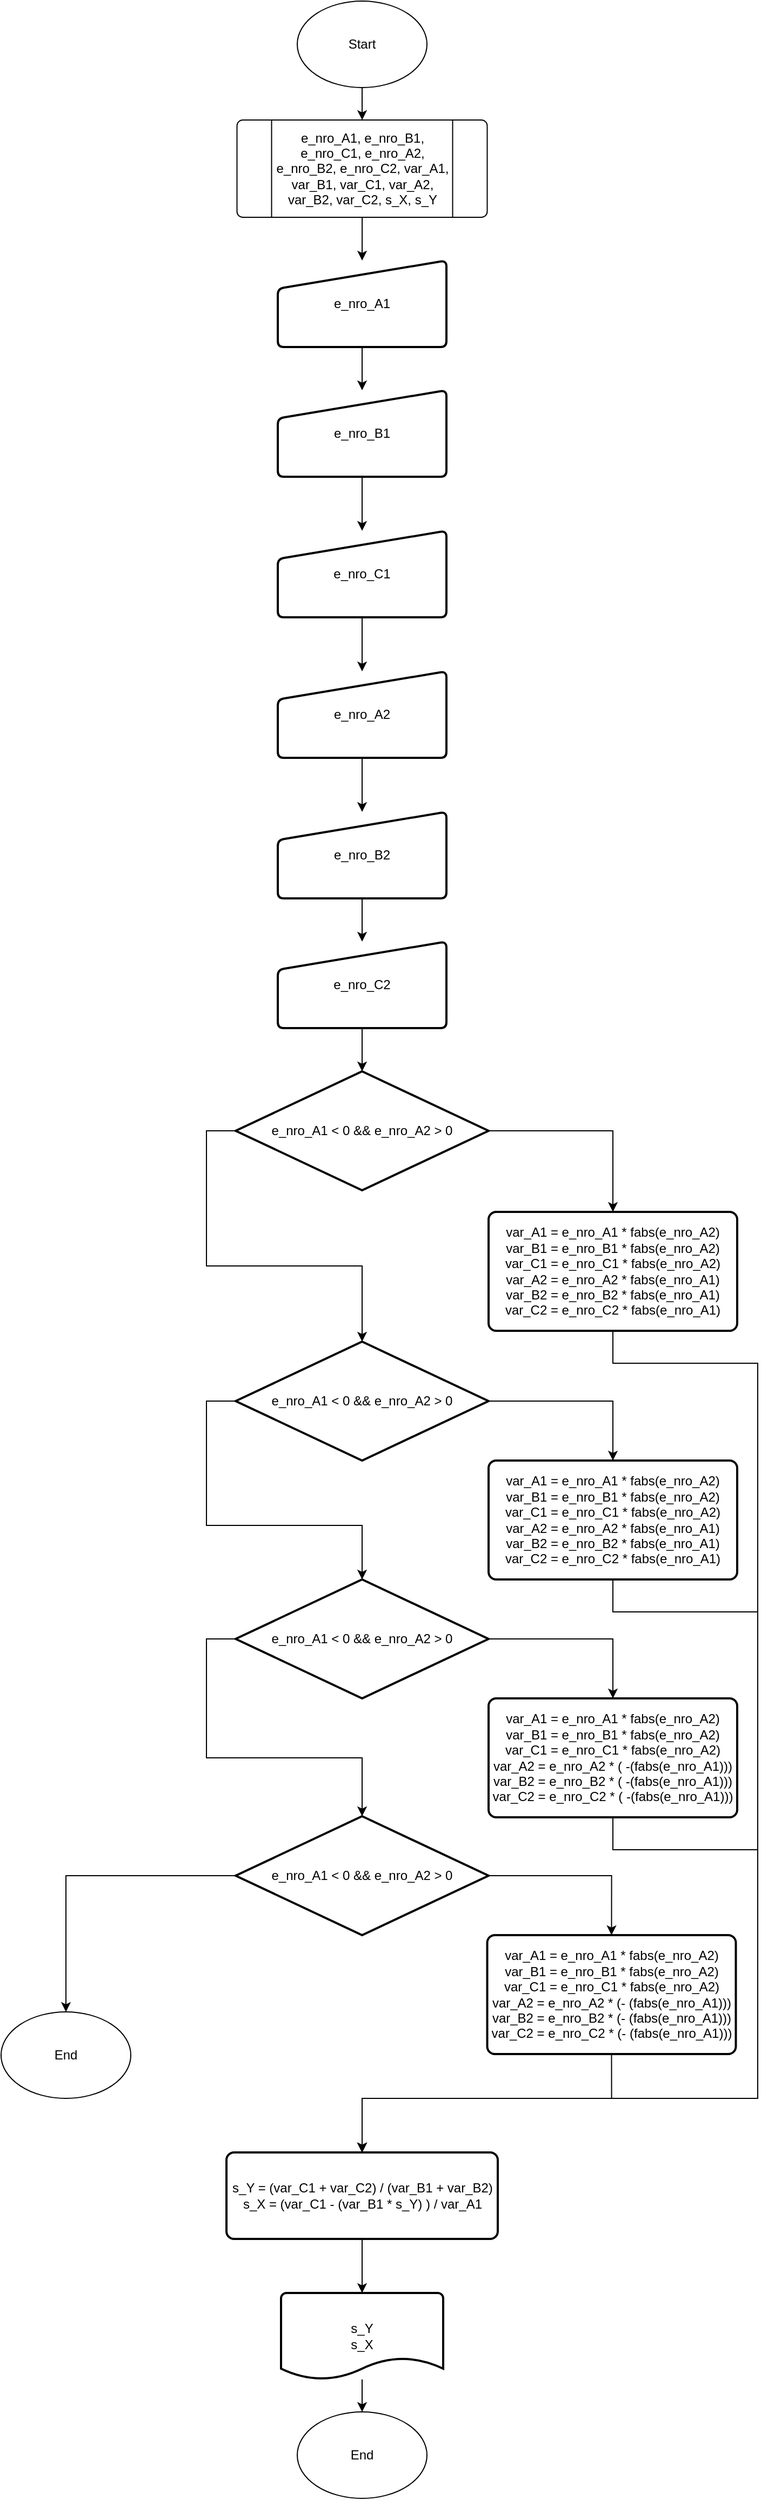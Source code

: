 <mxfile version="13.9.8" type="github">
  <diagram id="ejV-rEQUAHlFCoKc4XBg" name="Page-1">
    <mxGraphModel dx="1381" dy="764" grid="1" gridSize="10" guides="1" tooltips="1" connect="1" arrows="1" fold="1" page="1" pageScale="1" pageWidth="827" pageHeight="1169" math="0" shadow="0">
      <root>
        <mxCell id="0" />
        <mxCell id="1" parent="0" />
        <mxCell id="sODLH_jCrTyAjI6Kpl_C-4" value="" style="edgeStyle=orthogonalEdgeStyle;rounded=0;orthogonalLoop=1;jettySize=auto;html=1;" edge="1" parent="1" source="sODLH_jCrTyAjI6Kpl_C-1" target="sODLH_jCrTyAjI6Kpl_C-3">
          <mxGeometry relative="1" as="geometry" />
        </mxCell>
        <mxCell id="sODLH_jCrTyAjI6Kpl_C-1" value="Start" style="ellipse;whiteSpace=wrap;html=1;" vertex="1" parent="1">
          <mxGeometry x="354" y="20" width="120" height="80" as="geometry" />
        </mxCell>
        <mxCell id="sODLH_jCrTyAjI6Kpl_C-11" value="" style="edgeStyle=orthogonalEdgeStyle;rounded=0;orthogonalLoop=1;jettySize=auto;html=1;" edge="1" parent="1" source="sODLH_jCrTyAjI6Kpl_C-3" target="sODLH_jCrTyAjI6Kpl_C-5">
          <mxGeometry relative="1" as="geometry" />
        </mxCell>
        <mxCell id="sODLH_jCrTyAjI6Kpl_C-3" value="e_nro_A1, e_nro_B1, e_nro_C1, e_nro_A2, e_nro_B2, e_nro_C2, var_A1, var_B1, var_C1, var_A2, var_B2, var_C2, s_X, s_Y" style="verticalLabelPosition=middle;verticalAlign=middle;html=1;shape=process;whiteSpace=wrap;rounded=1;size=0.14;arcSize=6;labelPosition=center;align=center;" vertex="1" parent="1">
          <mxGeometry x="298.25" y="130" width="231.5" height="90" as="geometry" />
        </mxCell>
        <mxCell id="sODLH_jCrTyAjI6Kpl_C-12" value="" style="edgeStyle=orthogonalEdgeStyle;rounded=0;orthogonalLoop=1;jettySize=auto;html=1;" edge="1" parent="1" source="sODLH_jCrTyAjI6Kpl_C-5" target="sODLH_jCrTyAjI6Kpl_C-7">
          <mxGeometry relative="1" as="geometry" />
        </mxCell>
        <mxCell id="sODLH_jCrTyAjI6Kpl_C-5" value="e_nro_A1" style="html=1;strokeWidth=2;shape=manualInput;whiteSpace=wrap;rounded=1;size=26;arcSize=11;" vertex="1" parent="1">
          <mxGeometry x="336" y="260" width="156" height="80" as="geometry" />
        </mxCell>
        <mxCell id="sODLH_jCrTyAjI6Kpl_C-13" value="" style="edgeStyle=orthogonalEdgeStyle;rounded=0;orthogonalLoop=1;jettySize=auto;html=1;" edge="1" parent="1" source="sODLH_jCrTyAjI6Kpl_C-7" target="sODLH_jCrTyAjI6Kpl_C-8">
          <mxGeometry relative="1" as="geometry" />
        </mxCell>
        <mxCell id="sODLH_jCrTyAjI6Kpl_C-7" value="e_nro_B1" style="html=1;strokeWidth=2;shape=manualInput;whiteSpace=wrap;rounded=1;size=26;arcSize=11;" vertex="1" parent="1">
          <mxGeometry x="336" y="380" width="156" height="80" as="geometry" />
        </mxCell>
        <mxCell id="sODLH_jCrTyAjI6Kpl_C-14" value="" style="edgeStyle=orthogonalEdgeStyle;rounded=0;orthogonalLoop=1;jettySize=auto;html=1;" edge="1" parent="1" source="sODLH_jCrTyAjI6Kpl_C-8" target="sODLH_jCrTyAjI6Kpl_C-9">
          <mxGeometry relative="1" as="geometry" />
        </mxCell>
        <mxCell id="sODLH_jCrTyAjI6Kpl_C-8" value="e_nro_C1" style="html=1;strokeWidth=2;shape=manualInput;whiteSpace=wrap;rounded=1;size=26;arcSize=11;" vertex="1" parent="1">
          <mxGeometry x="336" y="510" width="156" height="80" as="geometry" />
        </mxCell>
        <mxCell id="sODLH_jCrTyAjI6Kpl_C-15" value="" style="edgeStyle=orthogonalEdgeStyle;rounded=0;orthogonalLoop=1;jettySize=auto;html=1;" edge="1" parent="1" source="sODLH_jCrTyAjI6Kpl_C-9" target="sODLH_jCrTyAjI6Kpl_C-10">
          <mxGeometry relative="1" as="geometry" />
        </mxCell>
        <mxCell id="sODLH_jCrTyAjI6Kpl_C-9" value="e_nro_A2" style="html=1;strokeWidth=2;shape=manualInput;whiteSpace=wrap;rounded=1;size=26;arcSize=11;" vertex="1" parent="1">
          <mxGeometry x="336" y="640" width="156" height="80" as="geometry" />
        </mxCell>
        <mxCell id="sODLH_jCrTyAjI6Kpl_C-17" value="" style="edgeStyle=orthogonalEdgeStyle;rounded=0;orthogonalLoop=1;jettySize=auto;html=1;" edge="1" parent="1" source="sODLH_jCrTyAjI6Kpl_C-10" target="sODLH_jCrTyAjI6Kpl_C-16">
          <mxGeometry relative="1" as="geometry" />
        </mxCell>
        <mxCell id="sODLH_jCrTyAjI6Kpl_C-10" value="e_nro_B2" style="html=1;strokeWidth=2;shape=manualInput;whiteSpace=wrap;rounded=1;size=26;arcSize=11;" vertex="1" parent="1">
          <mxGeometry x="336" y="770" width="156" height="80" as="geometry" />
        </mxCell>
        <mxCell id="sODLH_jCrTyAjI6Kpl_C-21" value="" style="edgeStyle=orthogonalEdgeStyle;rounded=0;orthogonalLoop=1;jettySize=auto;html=1;" edge="1" parent="1" source="sODLH_jCrTyAjI6Kpl_C-16" target="sODLH_jCrTyAjI6Kpl_C-18">
          <mxGeometry relative="1" as="geometry" />
        </mxCell>
        <mxCell id="sODLH_jCrTyAjI6Kpl_C-16" value="e_nro_C2" style="html=1;strokeWidth=2;shape=manualInput;whiteSpace=wrap;rounded=1;size=26;arcSize=11;" vertex="1" parent="1">
          <mxGeometry x="336" y="890" width="156" height="80" as="geometry" />
        </mxCell>
        <mxCell id="sODLH_jCrTyAjI6Kpl_C-20" style="edgeStyle=orthogonalEdgeStyle;rounded=0;orthogonalLoop=1;jettySize=auto;html=1;exitX=1;exitY=0.5;exitDx=0;exitDy=0;exitPerimeter=0;entryX=0.5;entryY=0;entryDx=0;entryDy=0;" edge="1" parent="1" source="sODLH_jCrTyAjI6Kpl_C-18" target="sODLH_jCrTyAjI6Kpl_C-19">
          <mxGeometry relative="1" as="geometry" />
        </mxCell>
        <mxCell id="sODLH_jCrTyAjI6Kpl_C-24" style="edgeStyle=orthogonalEdgeStyle;rounded=0;orthogonalLoop=1;jettySize=auto;html=1;exitX=0;exitY=0.5;exitDx=0;exitDy=0;exitPerimeter=0;entryX=0.5;entryY=0;entryDx=0;entryDy=0;entryPerimeter=0;" edge="1" parent="1" source="sODLH_jCrTyAjI6Kpl_C-18" target="sODLH_jCrTyAjI6Kpl_C-23">
          <mxGeometry relative="1" as="geometry">
            <Array as="points">
              <mxPoint x="270" y="1065" />
              <mxPoint x="270" y="1190" />
              <mxPoint x="414" y="1190" />
            </Array>
          </mxGeometry>
        </mxCell>
        <mxCell id="sODLH_jCrTyAjI6Kpl_C-18" value="e_nro_A1 &amp;lt; 0 &amp;amp;&amp;amp; e_nro_A2 &amp;gt; 0" style="strokeWidth=2;html=1;shape=mxgraph.flowchart.decision;whiteSpace=wrap;" vertex="1" parent="1">
          <mxGeometry x="297" y="1010" width="234" height="110" as="geometry" />
        </mxCell>
        <mxCell id="sODLH_jCrTyAjI6Kpl_C-44" style="edgeStyle=orthogonalEdgeStyle;rounded=0;orthogonalLoop=1;jettySize=auto;html=1;exitX=0.5;exitY=1;exitDx=0;exitDy=0;entryX=0.5;entryY=0;entryDx=0;entryDy=0;" edge="1" parent="1" source="sODLH_jCrTyAjI6Kpl_C-19" target="sODLH_jCrTyAjI6Kpl_C-39">
          <mxGeometry relative="1" as="geometry">
            <Array as="points">
              <mxPoint x="646" y="1280" />
              <mxPoint x="780" y="1280" />
              <mxPoint x="780" y="1960" />
              <mxPoint x="414" y="1960" />
            </Array>
          </mxGeometry>
        </mxCell>
        <mxCell id="sODLH_jCrTyAjI6Kpl_C-19" value="var_A1 = e_nro_A1 * fabs(e_nro_A2)&lt;br&gt;var_B1 = e_nro_B1 * fabs(e_nro_A2)&lt;br&gt;var_C1 = e_nro_C1 * fabs(e_nro_A2)&lt;br&gt;var_A2 = e_nro_A2 * fabs(e_nro_A1)&lt;br&gt;var_B2 = e_nro_B2 * fabs(e_nro_A1)&lt;br&gt;var_C2 = e_nro_C2 * fabs(e_nro_A1)" style="rounded=1;whiteSpace=wrap;html=1;absoluteArcSize=1;arcSize=14;strokeWidth=2;" vertex="1" parent="1">
          <mxGeometry x="531" y="1140" width="230" height="110" as="geometry" />
        </mxCell>
        <mxCell id="sODLH_jCrTyAjI6Kpl_C-27" style="edgeStyle=orthogonalEdgeStyle;rounded=0;orthogonalLoop=1;jettySize=auto;html=1;exitX=1;exitY=0.5;exitDx=0;exitDy=0;exitPerimeter=0;entryX=0.5;entryY=0;entryDx=0;entryDy=0;" edge="1" parent="1" source="sODLH_jCrTyAjI6Kpl_C-23" target="sODLH_jCrTyAjI6Kpl_C-26">
          <mxGeometry relative="1" as="geometry" />
        </mxCell>
        <mxCell id="sODLH_jCrTyAjI6Kpl_C-29" style="edgeStyle=orthogonalEdgeStyle;rounded=0;orthogonalLoop=1;jettySize=auto;html=1;exitX=0;exitY=0.5;exitDx=0;exitDy=0;exitPerimeter=0;entryX=0.5;entryY=0;entryDx=0;entryDy=0;entryPerimeter=0;" edge="1" parent="1" source="sODLH_jCrTyAjI6Kpl_C-23" target="sODLH_jCrTyAjI6Kpl_C-28">
          <mxGeometry relative="1" as="geometry">
            <Array as="points">
              <mxPoint x="270" y="1315" />
              <mxPoint x="270" y="1430" />
              <mxPoint x="414" y="1430" />
            </Array>
          </mxGeometry>
        </mxCell>
        <mxCell id="sODLH_jCrTyAjI6Kpl_C-23" value="e_nro_A1 &amp;lt; 0 &amp;amp;&amp;amp; e_nro_A2 &amp;gt; 0" style="strokeWidth=2;html=1;shape=mxgraph.flowchart.decision;whiteSpace=wrap;" vertex="1" parent="1">
          <mxGeometry x="297" y="1260" width="234" height="110" as="geometry" />
        </mxCell>
        <mxCell id="sODLH_jCrTyAjI6Kpl_C-42" style="edgeStyle=orthogonalEdgeStyle;rounded=0;orthogonalLoop=1;jettySize=auto;html=1;exitX=0.5;exitY=1;exitDx=0;exitDy=0;entryX=0.5;entryY=0;entryDx=0;entryDy=0;" edge="1" parent="1" source="sODLH_jCrTyAjI6Kpl_C-26" target="sODLH_jCrTyAjI6Kpl_C-39">
          <mxGeometry relative="1" as="geometry">
            <Array as="points">
              <mxPoint x="646" y="1510" />
              <mxPoint x="780" y="1510" />
              <mxPoint x="780" y="1960" />
              <mxPoint x="414" y="1960" />
            </Array>
          </mxGeometry>
        </mxCell>
        <mxCell id="sODLH_jCrTyAjI6Kpl_C-26" value="var_A1 = e_nro_A1 * fabs(e_nro_A2)&lt;br&gt;var_B1 = e_nro_B1 * fabs(e_nro_A2)&lt;br&gt;var_C1 = e_nro_C1 * fabs(e_nro_A2)&lt;br&gt;var_A2 = e_nro_A2 * fabs(e_nro_A1)&lt;br&gt;var_B2 = e_nro_B2 * fabs(e_nro_A1)&lt;br&gt;var_C2 = e_nro_C2 * fabs(e_nro_A1)" style="rounded=1;whiteSpace=wrap;html=1;absoluteArcSize=1;arcSize=14;strokeWidth=2;" vertex="1" parent="1">
          <mxGeometry x="531" y="1370" width="230" height="110" as="geometry" />
        </mxCell>
        <mxCell id="sODLH_jCrTyAjI6Kpl_C-31" style="edgeStyle=orthogonalEdgeStyle;rounded=0;orthogonalLoop=1;jettySize=auto;html=1;exitX=1;exitY=0.5;exitDx=0;exitDy=0;exitPerimeter=0;entryX=0.5;entryY=0;entryDx=0;entryDy=0;" edge="1" parent="1" source="sODLH_jCrTyAjI6Kpl_C-28" target="sODLH_jCrTyAjI6Kpl_C-30">
          <mxGeometry relative="1" as="geometry" />
        </mxCell>
        <mxCell id="sODLH_jCrTyAjI6Kpl_C-34" style="edgeStyle=orthogonalEdgeStyle;rounded=0;orthogonalLoop=1;jettySize=auto;html=1;exitX=0;exitY=0.5;exitDx=0;exitDy=0;exitPerimeter=0;entryX=0.5;entryY=0;entryDx=0;entryDy=0;entryPerimeter=0;" edge="1" parent="1" source="sODLH_jCrTyAjI6Kpl_C-28" target="sODLH_jCrTyAjI6Kpl_C-33">
          <mxGeometry relative="1" as="geometry">
            <Array as="points">
              <mxPoint x="270" y="1535" />
              <mxPoint x="270" y="1645" />
              <mxPoint x="414" y="1645" />
            </Array>
          </mxGeometry>
        </mxCell>
        <mxCell id="sODLH_jCrTyAjI6Kpl_C-28" value="e_nro_A1 &amp;lt; 0 &amp;amp;&amp;amp; e_nro_A2 &amp;gt; 0" style="strokeWidth=2;html=1;shape=mxgraph.flowchart.decision;whiteSpace=wrap;" vertex="1" parent="1">
          <mxGeometry x="297" y="1480" width="234" height="110" as="geometry" />
        </mxCell>
        <mxCell id="sODLH_jCrTyAjI6Kpl_C-43" style="edgeStyle=orthogonalEdgeStyle;rounded=0;orthogonalLoop=1;jettySize=auto;html=1;exitX=0.5;exitY=1;exitDx=0;exitDy=0;entryX=0.5;entryY=0;entryDx=0;entryDy=0;" edge="1" parent="1" source="sODLH_jCrTyAjI6Kpl_C-30" target="sODLH_jCrTyAjI6Kpl_C-39">
          <mxGeometry relative="1" as="geometry">
            <Array as="points">
              <mxPoint x="646" y="1730" />
              <mxPoint x="780" y="1730" />
              <mxPoint x="780" y="1960" />
              <mxPoint x="414" y="1960" />
            </Array>
          </mxGeometry>
        </mxCell>
        <mxCell id="sODLH_jCrTyAjI6Kpl_C-30" value="var_A1 = e_nro_A1 * fabs(e_nro_A2)&lt;br&gt;var_B1 = e_nro_B1 * fabs(e_nro_A2)&lt;br&gt;var_C1 = e_nro_C1 * fabs(e_nro_A2)&lt;br&gt;var_A2 = e_nro_A2 * ( -(fabs(e_nro_A1)))&lt;br&gt;var_B2 = e_nro_B2 * ( -(fabs(e_nro_A1)))&lt;br&gt;var_C2 = e_nro_C2 * ( -(fabs(e_nro_A1)))" style="rounded=1;whiteSpace=wrap;html=1;absoluteArcSize=1;arcSize=14;strokeWidth=2;" vertex="1" parent="1">
          <mxGeometry x="531" y="1590" width="230" height="110" as="geometry" />
        </mxCell>
        <mxCell id="sODLH_jCrTyAjI6Kpl_C-36" style="edgeStyle=orthogonalEdgeStyle;rounded=0;orthogonalLoop=1;jettySize=auto;html=1;exitX=1;exitY=0.5;exitDx=0;exitDy=0;exitPerimeter=0;entryX=0.5;entryY=0;entryDx=0;entryDy=0;" edge="1" parent="1" source="sODLH_jCrTyAjI6Kpl_C-33" target="sODLH_jCrTyAjI6Kpl_C-35">
          <mxGeometry relative="1" as="geometry" />
        </mxCell>
        <mxCell id="sODLH_jCrTyAjI6Kpl_C-38" style="edgeStyle=orthogonalEdgeStyle;rounded=0;orthogonalLoop=1;jettySize=auto;html=1;exitX=0;exitY=0.5;exitDx=0;exitDy=0;exitPerimeter=0;entryX=0.5;entryY=0;entryDx=0;entryDy=0;" edge="1" parent="1" source="sODLH_jCrTyAjI6Kpl_C-33" target="sODLH_jCrTyAjI6Kpl_C-37">
          <mxGeometry relative="1" as="geometry" />
        </mxCell>
        <mxCell id="sODLH_jCrTyAjI6Kpl_C-33" value="e_nro_A1 &amp;lt; 0 &amp;amp;&amp;amp; e_nro_A2 &amp;gt; 0" style="strokeWidth=2;html=1;shape=mxgraph.flowchart.decision;whiteSpace=wrap;" vertex="1" parent="1">
          <mxGeometry x="297" y="1699" width="234" height="110" as="geometry" />
        </mxCell>
        <mxCell id="sODLH_jCrTyAjI6Kpl_C-40" style="edgeStyle=orthogonalEdgeStyle;rounded=0;orthogonalLoop=1;jettySize=auto;html=1;exitX=0.5;exitY=1;exitDx=0;exitDy=0;entryX=0.5;entryY=0;entryDx=0;entryDy=0;" edge="1" parent="1" source="sODLH_jCrTyAjI6Kpl_C-35" target="sODLH_jCrTyAjI6Kpl_C-39">
          <mxGeometry relative="1" as="geometry">
            <Array as="points">
              <mxPoint x="645" y="1960" />
              <mxPoint x="414" y="1960" />
            </Array>
          </mxGeometry>
        </mxCell>
        <mxCell id="sODLH_jCrTyAjI6Kpl_C-35" value="var_A1 = e_nro_A1 * fabs(e_nro_A2)&lt;br&gt;var_B1 = e_nro_B1 * fabs(e_nro_A2)&lt;br&gt;var_C1 = e_nro_C1 * fabs(e_nro_A2)&lt;br&gt;var_A2 = e_nro_A2 * (- (fabs(e_nro_A1)))&lt;br&gt;var_B2 = e_nro_B2 * (- (fabs(e_nro_A1)))&lt;br&gt;var_C2 = e_nro_C2 * (- (fabs(e_nro_A1)))" style="rounded=1;whiteSpace=wrap;html=1;absoluteArcSize=1;arcSize=14;strokeWidth=2;" vertex="1" parent="1">
          <mxGeometry x="529.75" y="1809" width="230" height="110" as="geometry" />
        </mxCell>
        <mxCell id="sODLH_jCrTyAjI6Kpl_C-37" value="End" style="ellipse;whiteSpace=wrap;html=1;" vertex="1" parent="1">
          <mxGeometry x="80" y="1880" width="120" height="80" as="geometry" />
        </mxCell>
        <mxCell id="sODLH_jCrTyAjI6Kpl_C-46" value="" style="edgeStyle=orthogonalEdgeStyle;rounded=0;orthogonalLoop=1;jettySize=auto;html=1;" edge="1" parent="1" source="sODLH_jCrTyAjI6Kpl_C-39" target="sODLH_jCrTyAjI6Kpl_C-45">
          <mxGeometry relative="1" as="geometry" />
        </mxCell>
        <mxCell id="sODLH_jCrTyAjI6Kpl_C-39" value="s_Y = (var_C1 + var_C2) / (var_B1 + var_B2)&lt;br&gt;s_X = (var_C1 - (var_B1 * s_Y) ) / var_A1" style="rounded=1;whiteSpace=wrap;html=1;absoluteArcSize=1;arcSize=14;strokeWidth=2;" vertex="1" parent="1">
          <mxGeometry x="288.5" y="2010" width="251" height="80" as="geometry" />
        </mxCell>
        <mxCell id="sODLH_jCrTyAjI6Kpl_C-48" value="" style="edgeStyle=orthogonalEdgeStyle;rounded=0;orthogonalLoop=1;jettySize=auto;html=1;" edge="1" parent="1" source="sODLH_jCrTyAjI6Kpl_C-45" target="sODLH_jCrTyAjI6Kpl_C-47">
          <mxGeometry relative="1" as="geometry" />
        </mxCell>
        <mxCell id="sODLH_jCrTyAjI6Kpl_C-45" value="s_Y&lt;br&gt;s_X" style="strokeWidth=2;html=1;shape=mxgraph.flowchart.document2;whiteSpace=wrap;size=0.25;" vertex="1" parent="1">
          <mxGeometry x="339" y="2140" width="150" height="80" as="geometry" />
        </mxCell>
        <mxCell id="sODLH_jCrTyAjI6Kpl_C-47" value="End" style="ellipse;whiteSpace=wrap;html=1;" vertex="1" parent="1">
          <mxGeometry x="354" y="2250" width="120" height="80" as="geometry" />
        </mxCell>
      </root>
    </mxGraphModel>
  </diagram>
</mxfile>
